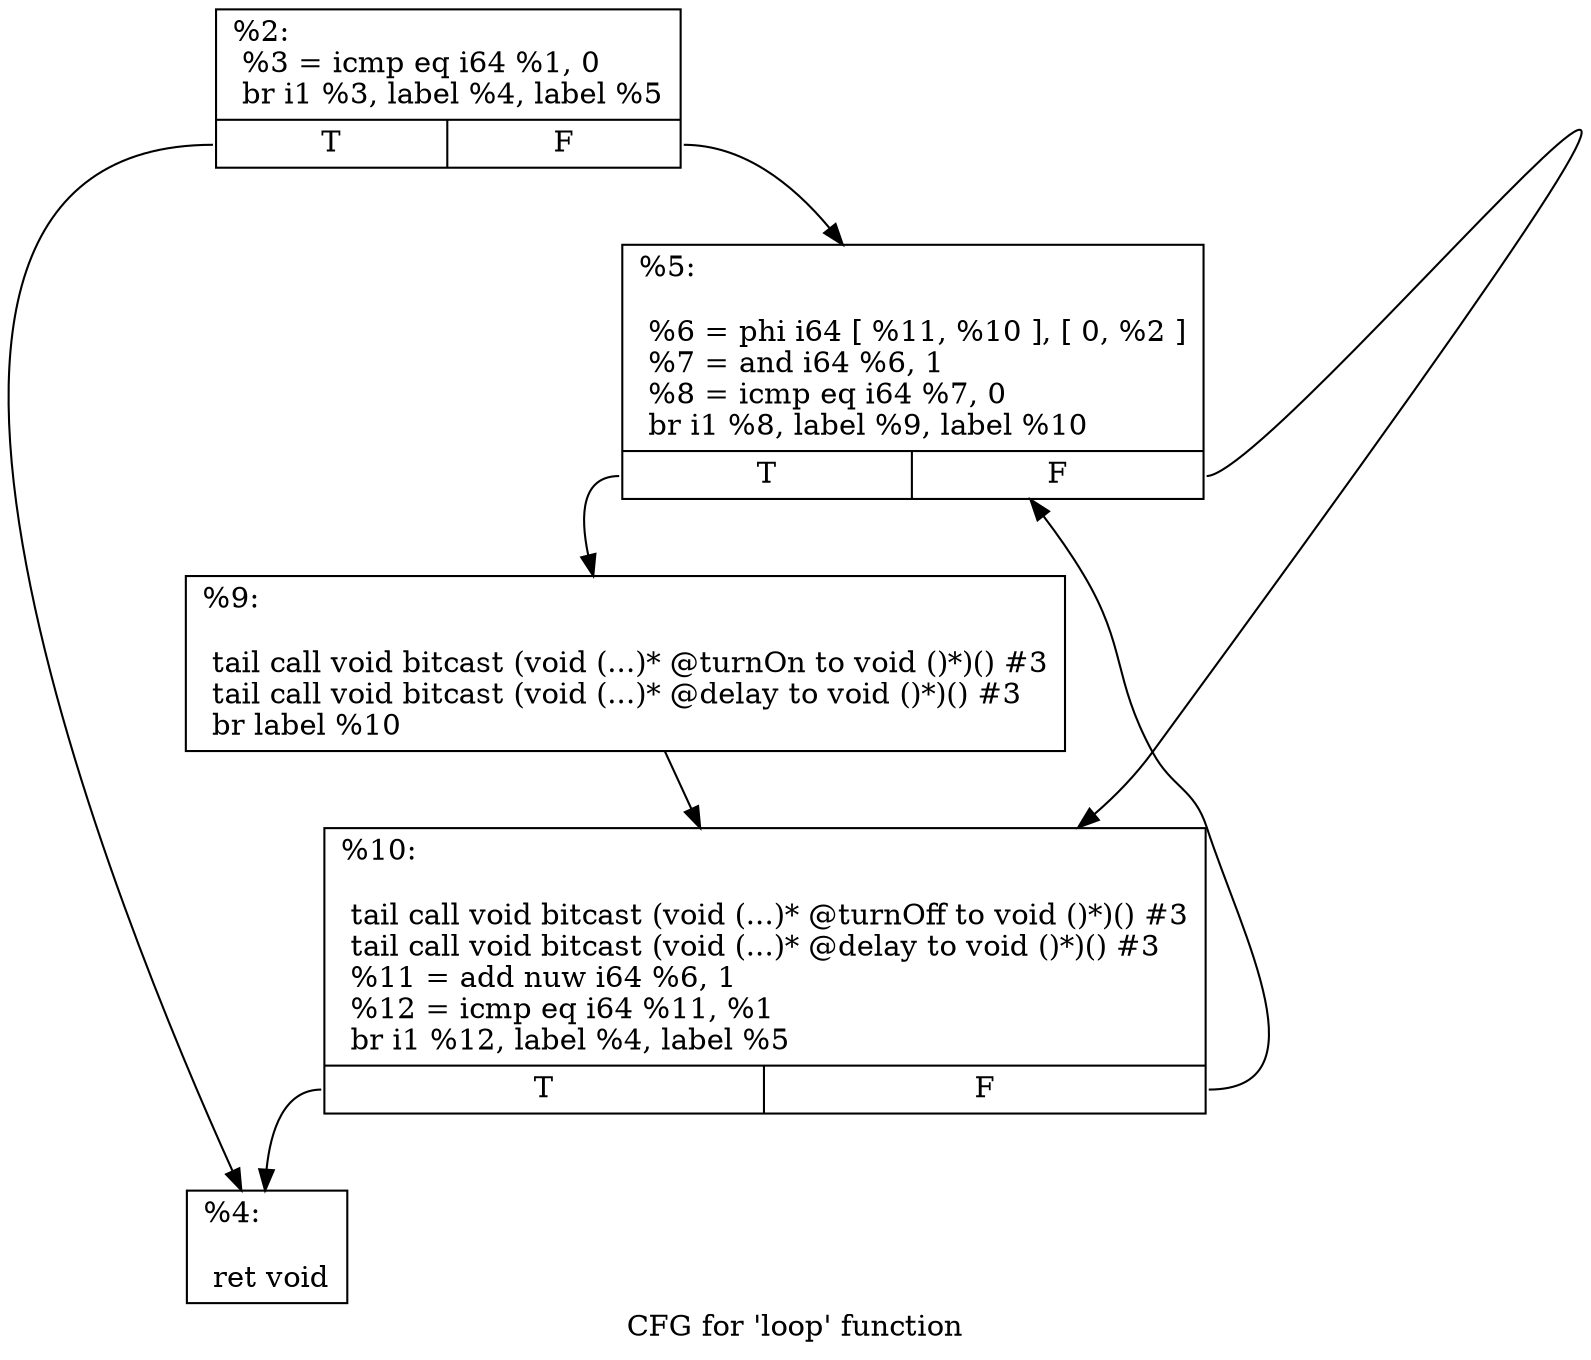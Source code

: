 digraph "CFG for 'loop' function" {
	label="CFG for 'loop' function";

	Node0xb1b400 [shape=record,label="{%2:\l  %3 = icmp eq i64 %1, 0\l  br i1 %3, label %4, label %5\l|{<s0>T|<s1>F}}"];
	Node0xb1b400:s0 -> Node0xb1b198;
	Node0xb1b400:s1 -> Node0xb1ada8;
	Node0xb1b198 [shape=record,label="{%4:\l\l  ret void\l}"];
	Node0xb1ada8 [shape=record,label="{%5:\l\l  %6 = phi i64 [ %11, %10 ], [ 0, %2 ]\l  %7 = and i64 %6, 1\l  %8 = icmp eq i64 %7, 0\l  br i1 %8, label %9, label %10\l|{<s0>T|<s1>F}}"];
	Node0xb1ada8:s0 -> Node0xb1ae50;
	Node0xb1ada8:s1 -> Node0xb1b208;
	Node0xb1ae50 [shape=record,label="{%9:\l\l  tail call void bitcast (void (...)* @turnOn to void ()*)() #3\l  tail call void bitcast (void (...)* @delay to void ()*)() #3\l  br label %10\l}"];
	Node0xb1ae50 -> Node0xb1b208;
	Node0xb1b208 [shape=record,label="{%10:\l\l  tail call void bitcast (void (...)* @turnOff to void ()*)() #3\l  tail call void bitcast (void (...)* @delay to void ()*)() #3\l  %11 = add nuw i64 %6, 1\l  %12 = icmp eq i64 %11, %1\l  br i1 %12, label %4, label %5\l|{<s0>T|<s1>F}}"];
	Node0xb1b208:s0 -> Node0xb1b198;
	Node0xb1b208:s1 -> Node0xb1ada8;
}
